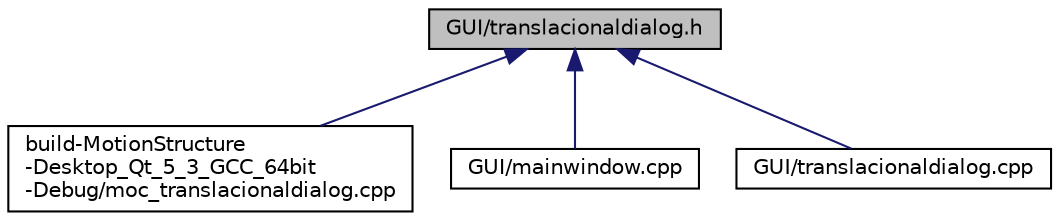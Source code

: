 digraph "GUI/translacionaldialog.h"
{
  edge [fontname="Helvetica",fontsize="10",labelfontname="Helvetica",labelfontsize="10"];
  node [fontname="Helvetica",fontsize="10",shape=record];
  Node1 [label="GUI/translacionaldialog.h",height=0.2,width=0.4,color="black", fillcolor="grey75", style="filled" fontcolor="black"];
  Node1 -> Node2 [dir="back",color="midnightblue",fontsize="10",style="solid"];
  Node2 [label="build-MotionStructure\l-Desktop_Qt_5_3_GCC_64bit\l-Debug/moc_translacionaldialog.cpp",height=0.2,width=0.4,color="black", fillcolor="white", style="filled",URL="$moc__translacionaldialog_8cpp.html"];
  Node1 -> Node3 [dir="back",color="midnightblue",fontsize="10",style="solid"];
  Node3 [label="GUI/mainwindow.cpp",height=0.2,width=0.4,color="black", fillcolor="white", style="filled",URL="$mainwindow_8cpp.html"];
  Node1 -> Node4 [dir="back",color="midnightblue",fontsize="10",style="solid"];
  Node4 [label="GUI/translacionaldialog.cpp",height=0.2,width=0.4,color="black", fillcolor="white", style="filled",URL="$translacionaldialog_8cpp.html"];
}
